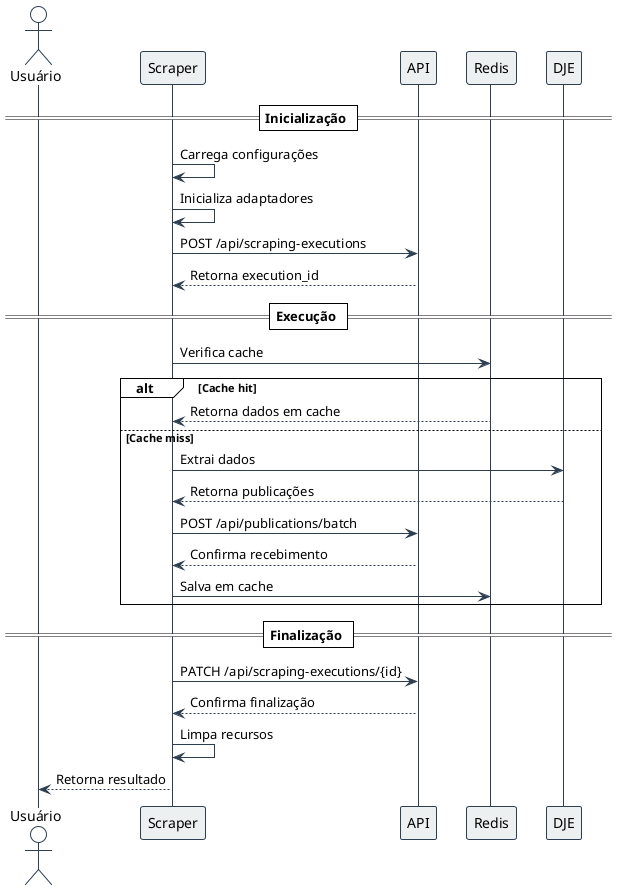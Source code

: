 @startuml
!theme plain
skinparam sequence {
    ArrowColor #2C3E50
    ActorBorderColor #2C3E50
    LifeLineBorderColor #2C3E50
    ParticipantBorderColor #2C3E50
    ParticipantBackgroundColor #ECF0F1
}

actor "Usuário" as user
participant "Scraper" as scraper
participant "API" as api
participant "Redis" as redis
participant "DJE" as dje

== Inicialização ==

scraper -> scraper: Carrega configurações
scraper -> scraper: Inicializa adaptadores
scraper -> api: POST /api/scraping-executions
api --> scraper: Retorna execution_id

== Execução ==

scraper -> redis: Verifica cache
alt Cache hit
    redis --> scraper: Retorna dados em cache
else Cache miss
    scraper -> dje: Extrai dados
    dje --> scraper: Retorna publicações
    
    scraper -> api: POST /api/publications/batch
    api --> scraper: Confirma recebimento
    
    scraper -> redis: Salva em cache
end

== Finalização ==

scraper -> api: PATCH /api/scraping-executions/{id}
api --> scraper: Confirma finalização

scraper -> scraper: Limpa recursos
scraper --> user: Retorna resultado

@enduml 